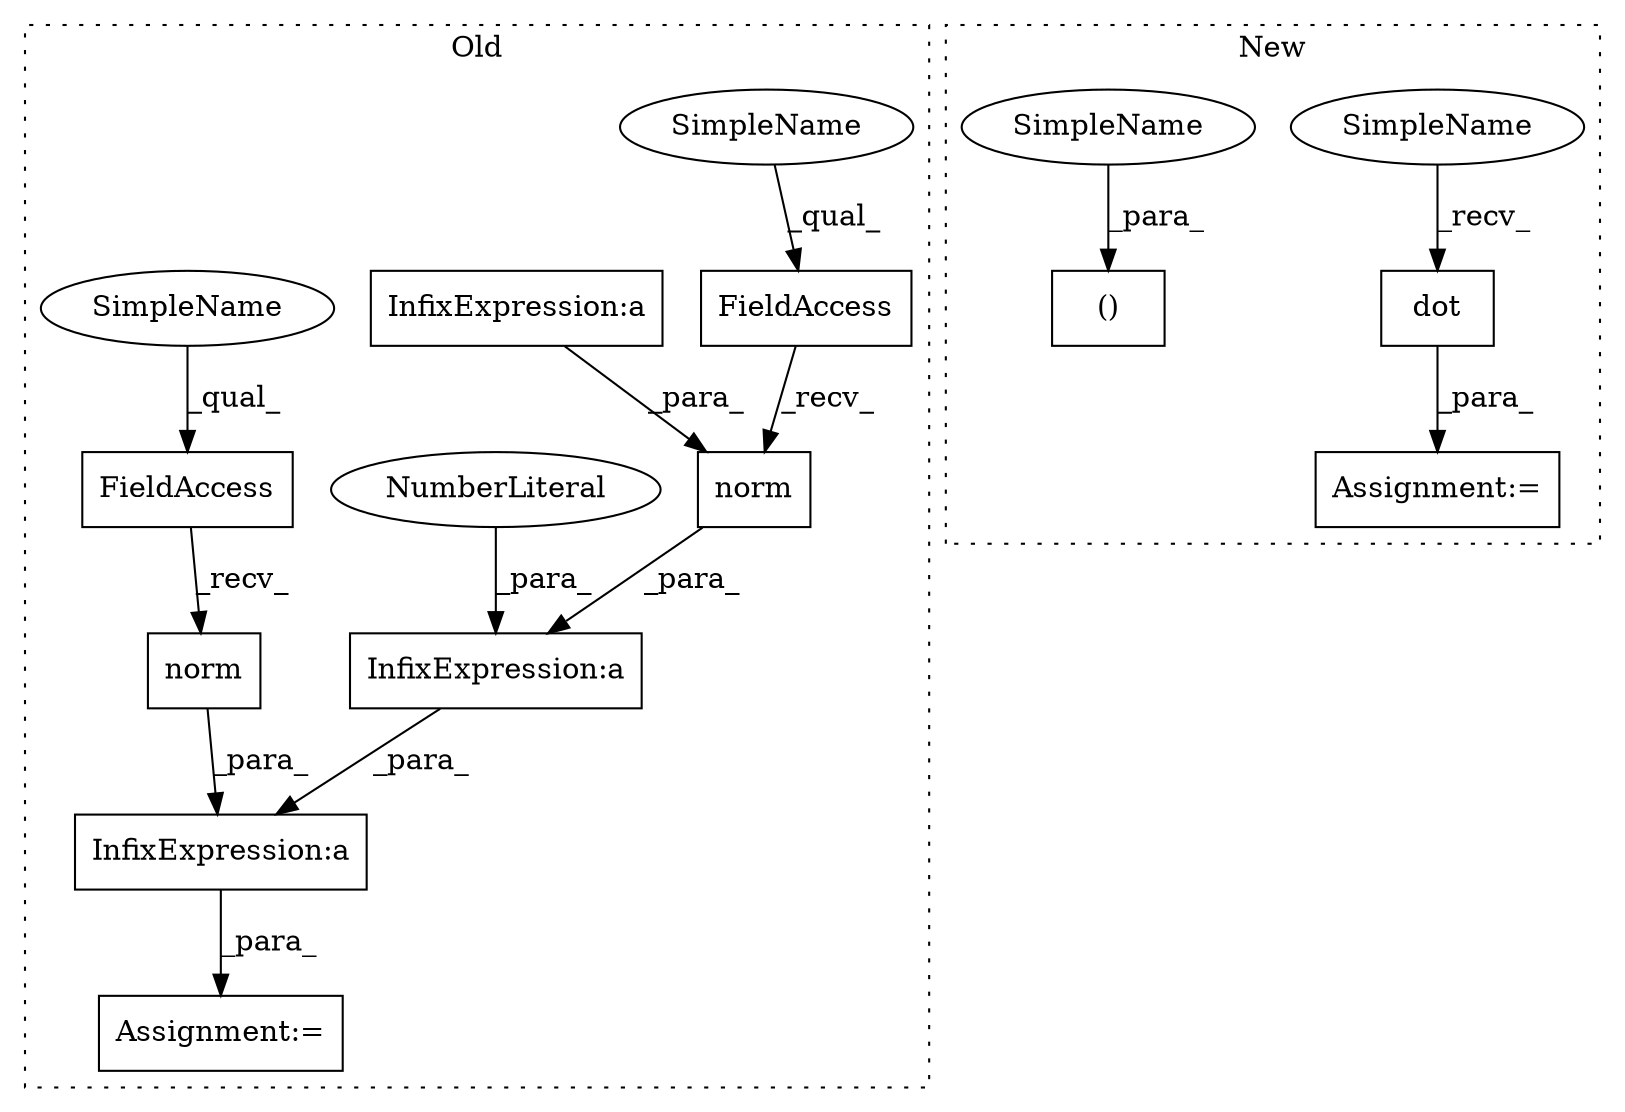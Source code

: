 digraph G {
subgraph cluster0 {
1 [label="norm" a="32" s="664,675" l="5,1" shape="box"];
3 [label="Assignment:=" a="7" s="642" l="1" shape="box"];
4 [label="FieldAccess" a="22" s="651" l="12" shape="box"];
5 [label="FieldAccess" a="22" s="680" l="12" shape="box"];
6 [label="InfixExpression:a" a="27" s="648" l="3" shape="box"];
7 [label="InfixExpression:a" a="27" s="670" l="3" shape="box"];
8 [label="InfixExpression:a" a="27" s="677" l="3" shape="box"];
9 [label="NumberLiteral" a="34" s="645" l="3" shape="ellipse"];
11 [label="norm" a="32" s="693,699" l="5,1" shape="box"];
13 [label="SimpleName" a="42" s="680" l="5" shape="ellipse"];
14 [label="SimpleName" a="42" s="651" l="5" shape="ellipse"];
label = "Old";
style="dotted";
}
subgraph cluster1 {
2 [label="dot" a="32" s="710,715" l="4,1" shape="box"];
10 [label="()" a="106" s="665" l="15" shape="box"];
12 [label="Assignment:=" a="7" s="707" l="1" shape="box"];
15 [label="SimpleName" a="42" s="708" l="1" shape="ellipse"];
16 [label="SimpleName" a="42" s="665" l="1" shape="ellipse"];
label = "New";
style="dotted";
}
1 -> 6 [label="_para_"];
2 -> 12 [label="_para_"];
4 -> 1 [label="_recv_"];
5 -> 11 [label="_recv_"];
6 -> 8 [label="_para_"];
7 -> 1 [label="_para_"];
8 -> 3 [label="_para_"];
9 -> 6 [label="_para_"];
11 -> 8 [label="_para_"];
13 -> 5 [label="_qual_"];
14 -> 4 [label="_qual_"];
15 -> 2 [label="_recv_"];
16 -> 10 [label="_para_"];
}